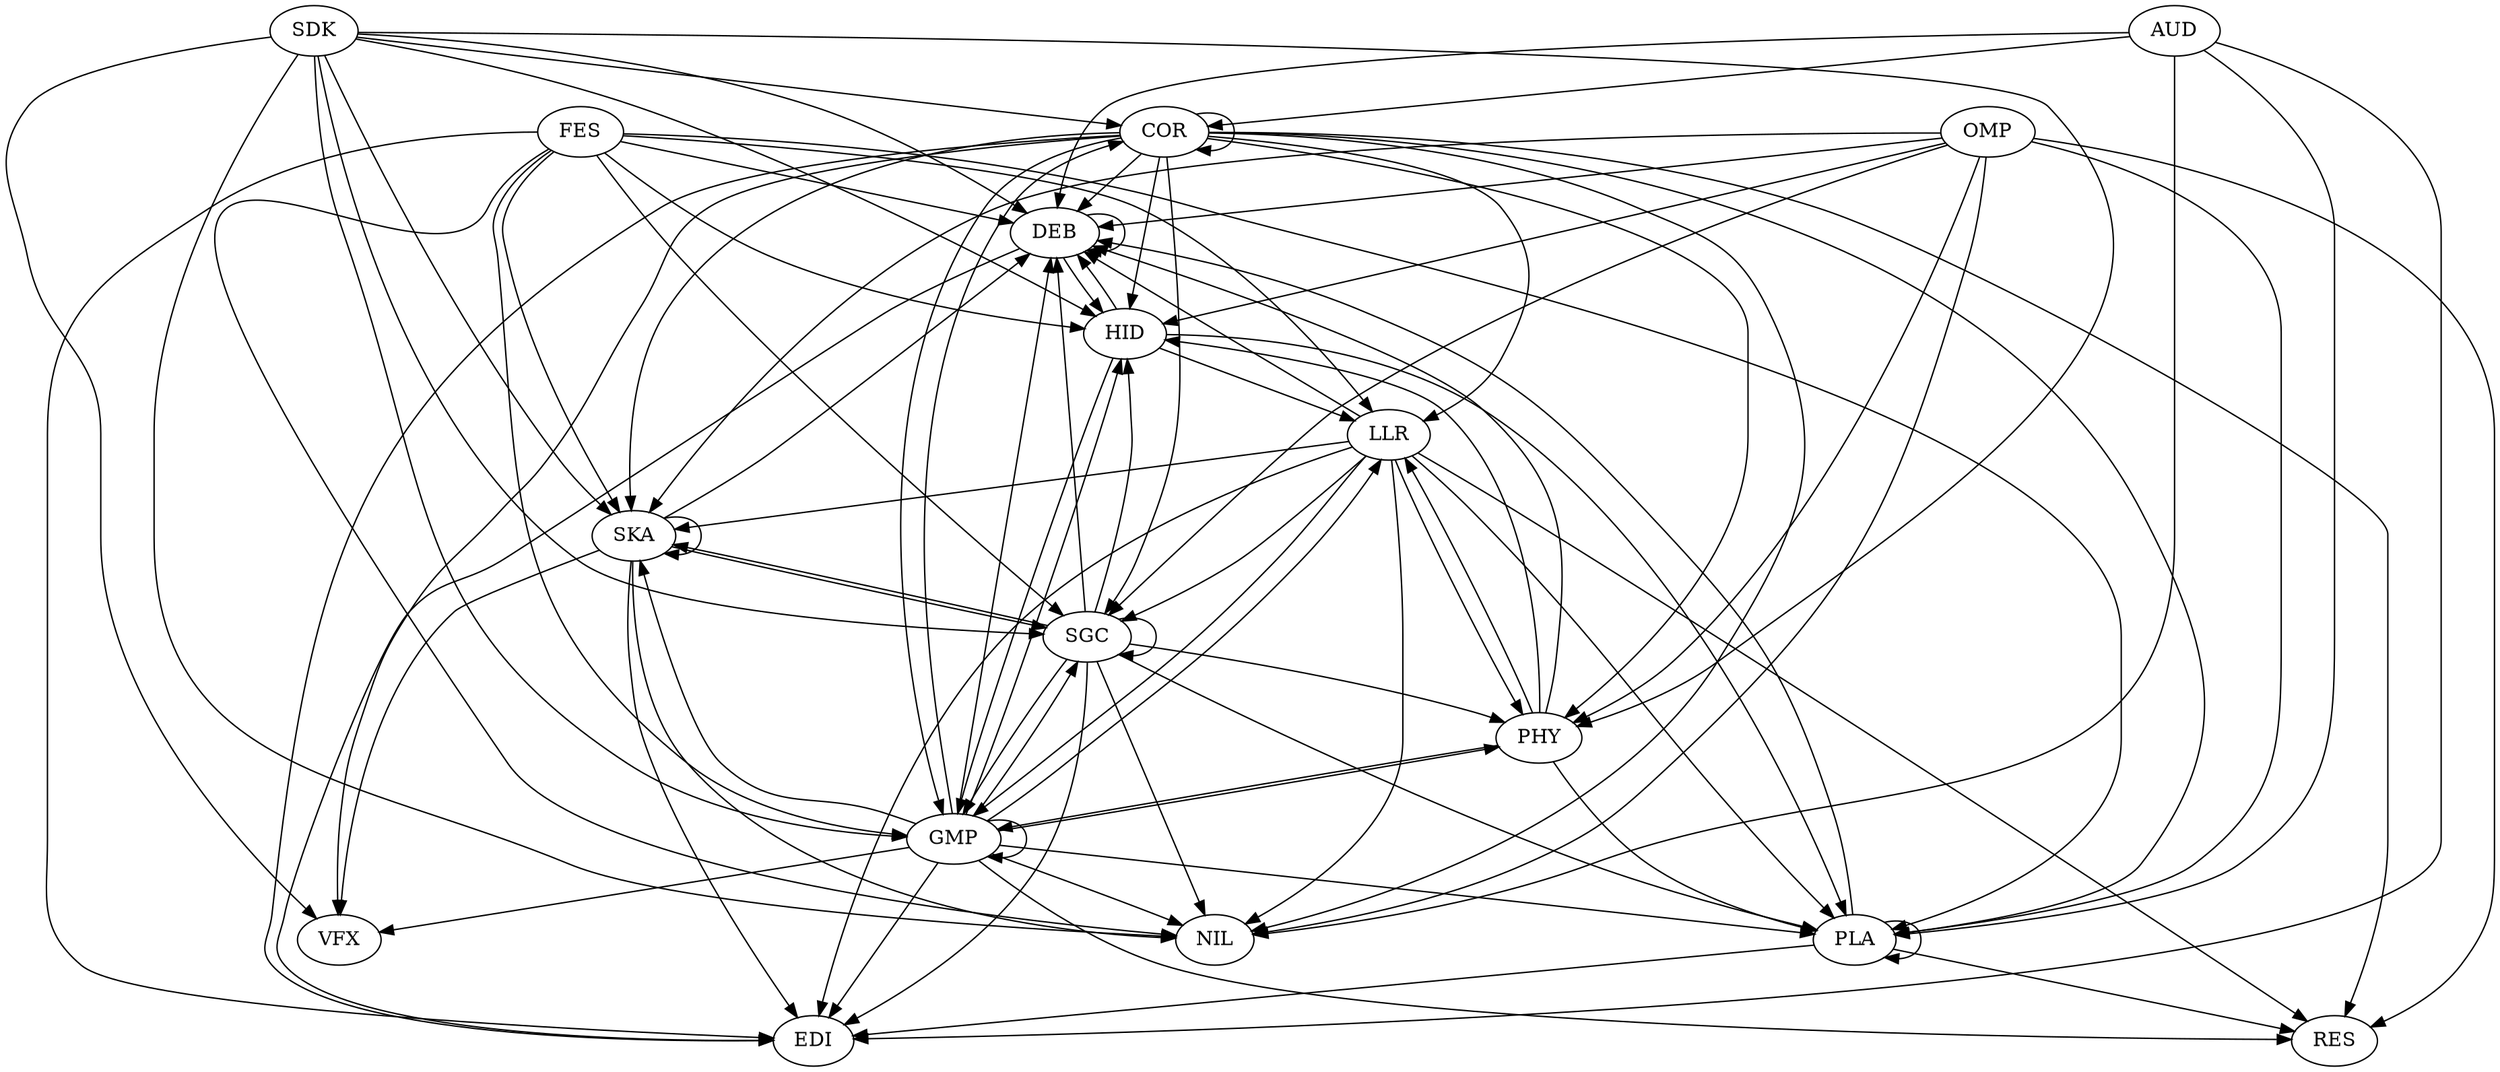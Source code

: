 digraph "source tree" {
	"AUD" -> "COR"
	"AUD" -> "DEB"
	"AUD" -> "EDI"
	"AUD" -> "NIL"
	"AUD" -> "PLA"
	"COR" -> "COR"
	"COR" -> "DEB"
	"COR" -> "EDI"
	"COR" -> "GMP"
	"COR" -> "HID"
	"COR" -> "LLR"
	"COR" -> "NIL"
	"COR" -> "PHY"
	"COR" -> "PLA"
	"COR" -> "RES"
	"COR" -> "SGC"
	"COR" -> "SKA"
	"COR" -> "VFX"
	"DEB" -> "DEB"
	"DEB" -> "EDI"
	"DEB" -> "HID"
	"FES" -> "DEB"
	"FES" -> "EDI"
	"FES" -> "GMP"
	"FES" -> "HID"
	"FES" -> "LLR"
	"FES" -> "NIL"
	"FES" -> "PLA"
	"FES" -> "SGC"
	"FES" -> "SKA"
	"GMP" -> "COR"
	"GMP" -> "DEB"
	"GMP" -> "EDI"
	"GMP" -> "GMP"
	"GMP" -> "HID"
	"GMP" -> "LLR"
	"GMP" -> "NIL"
	"GMP" -> "PHY"
	"GMP" -> "PLA"
	"GMP" -> "RES"
	"GMP" -> "SGC"
	"GMP" -> "SKA"
	"GMP" -> "VFX"
	"HID" -> "DEB"
	"HID" -> "GMP"
	"HID" -> "LLR"
	"HID" -> "PLA"
	"LLR" -> "DEB"
	"LLR" -> "EDI"
	"LLR" -> "GMP"
	"LLR" -> "NIL"
	"LLR" -> "PHY"
	"LLR" -> "PLA"
	"LLR" -> "RES"
	"LLR" -> "SGC"
	"LLR" -> "SKA"
	"OMP" -> "DEB"
	"OMP" -> "HID"
	"OMP" -> "NIL"
	"OMP" -> "PHY"
	"OMP" -> "PLA"
	"OMP" -> "RES"
	"OMP" -> "SGC"
	"OMP" -> "SKA"
	"PHY" -> "DEB"
	"PHY" -> "GMP"
	"PHY" -> "HID"
	"PHY" -> "LLR"
	"PHY" -> "PLA"
	"PLA" -> "DEB"
	"PLA" -> "EDI"
	"PLA" -> "PLA"
	"PLA" -> "RES"
	"SDK" -> "COR"
	"SDK" -> "DEB"
	"SDK" -> "GMP"
	"SDK" -> "HID"
	"SDK" -> "NIL"
	"SDK" -> "PHY"
	"SDK" -> "SGC"
	"SDK" -> "SKA"
	"SDK" -> "VFX"
	"SGC" -> "DEB"
	"SGC" -> "EDI"
	"SGC" -> "GMP"
	"SGC" -> "HID"
	"SGC" -> "NIL"
	"SGC" -> "PHY"
	"SGC" -> "PLA"
	"SGC" -> "SGC"
	"SGC" -> "SKA"
	"SKA" -> "DEB"
	"SKA" -> "EDI"
	"SKA" -> "NIL"
	"SKA" -> "SGC"
	"SKA" -> "SKA"
	"SKA" -> "VFX"
}